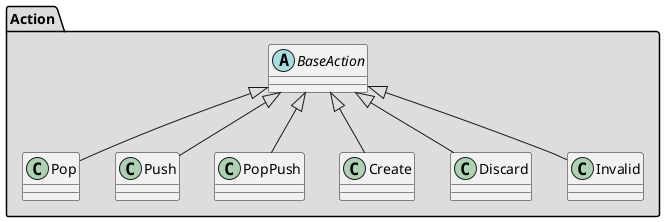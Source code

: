 @startuml action.png

namespace Action #DDDDDD {
  abstract class BaseAction
  BaseAction <|-- Pop
  BaseAction <|-- Push
  BaseAction <|-- PopPush
  BaseAction <|-- Create
  BaseAction <|-- Discard
  BaseAction <|-- Invalid
}

@enduml
